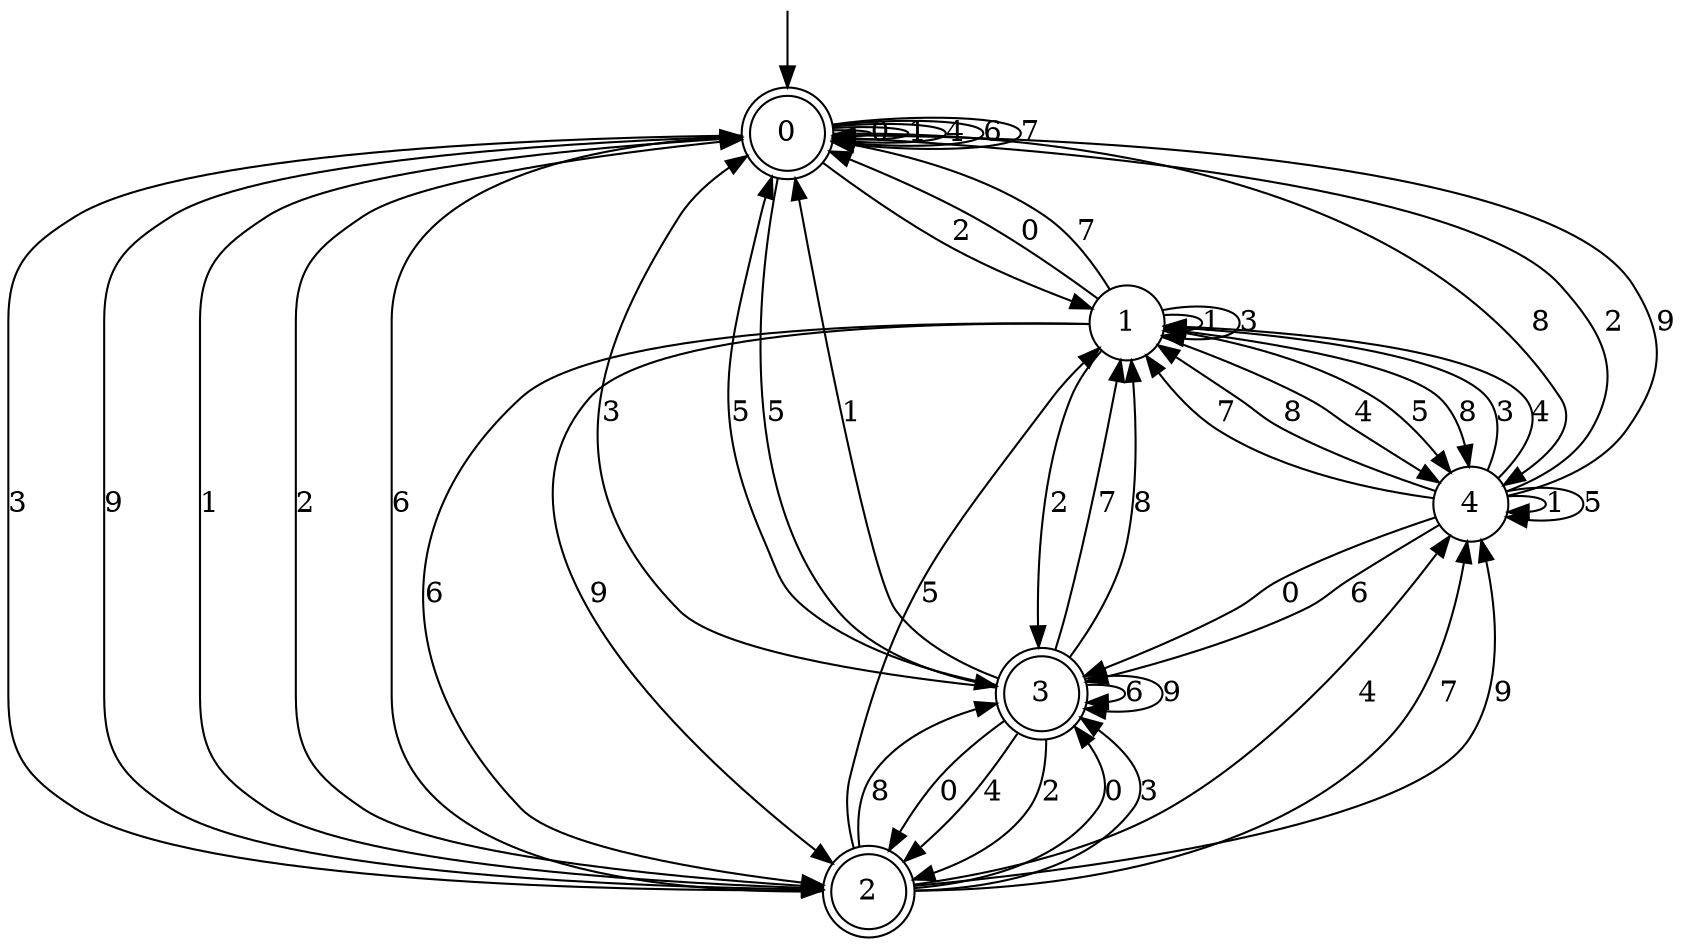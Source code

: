 digraph g {

	s0 [shape="doublecircle" label="0"];
	s1 [shape="circle" label="1"];
	s2 [shape="doublecircle" label="2"];
	s3 [shape="doublecircle" label="3"];
	s4 [shape="circle" label="4"];
	s0 -> s0 [label="0"];
	s0 -> s0 [label="1"];
	s0 -> s1 [label="2"];
	s0 -> s2 [label="3"];
	s0 -> s0 [label="4"];
	s0 -> s3 [label="5"];
	s0 -> s0 [label="6"];
	s0 -> s0 [label="7"];
	s0 -> s4 [label="8"];
	s0 -> s2 [label="9"];
	s1 -> s0 [label="0"];
	s1 -> s1 [label="1"];
	s1 -> s3 [label="2"];
	s1 -> s1 [label="3"];
	s1 -> s4 [label="4"];
	s1 -> s4 [label="5"];
	s1 -> s2 [label="6"];
	s1 -> s0 [label="7"];
	s1 -> s4 [label="8"];
	s1 -> s2 [label="9"];
	s2 -> s3 [label="0"];
	s2 -> s0 [label="1"];
	s2 -> s0 [label="2"];
	s2 -> s3 [label="3"];
	s2 -> s4 [label="4"];
	s2 -> s1 [label="5"];
	s2 -> s0 [label="6"];
	s2 -> s4 [label="7"];
	s2 -> s3 [label="8"];
	s2 -> s4 [label="9"];
	s3 -> s2 [label="0"];
	s3 -> s0 [label="1"];
	s3 -> s2 [label="2"];
	s3 -> s0 [label="3"];
	s3 -> s2 [label="4"];
	s3 -> s0 [label="5"];
	s3 -> s3 [label="6"];
	s3 -> s1 [label="7"];
	s3 -> s1 [label="8"];
	s3 -> s3 [label="9"];
	s4 -> s3 [label="0"];
	s4 -> s4 [label="1"];
	s4 -> s0 [label="2"];
	s4 -> s1 [label="3"];
	s4 -> s1 [label="4"];
	s4 -> s4 [label="5"];
	s4 -> s3 [label="6"];
	s4 -> s1 [label="7"];
	s4 -> s1 [label="8"];
	s4 -> s0 [label="9"];

__start0 [label="" shape="none" width="0" height="0"];
__start0 -> s0;

}
